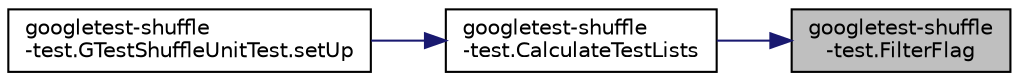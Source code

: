 digraph "googletest-shuffle-test.FilterFlag"
{
 // LATEX_PDF_SIZE
  bgcolor="transparent";
  edge [fontname="Helvetica",fontsize="10",labelfontname="Helvetica",labelfontsize="10"];
  node [fontname="Helvetica",fontsize="10",shape=record];
  rankdir="RL";
  Node1 [label="googletest-shuffle\l-test.FilterFlag",height=0.2,width=0.4,color="black", fillcolor="grey75", style="filled", fontcolor="black",tooltip=" "];
  Node1 -> Node2 [dir="back",color="midnightblue",fontsize="10",style="solid",fontname="Helvetica"];
  Node2 [label="googletest-shuffle\l-test.CalculateTestLists",height=0.2,width=0.4,color="black",URL="$namespacegoogletest-shuffle-test.html#ac6f7bc9bc4f37d2f4b4d0b34fbefca1c",tooltip=" "];
  Node2 -> Node3 [dir="back",color="midnightblue",fontsize="10",style="solid",fontname="Helvetica"];
  Node3 [label="googletest-shuffle\l-test.GTestShuffleUnitTest.setUp",height=0.2,width=0.4,color="black",URL="$classgoogletest-shuffle-test_1_1GTestShuffleUnitTest.html#aac27510d643b9612d2c5cd41bb6119cf",tooltip=" "];
}
